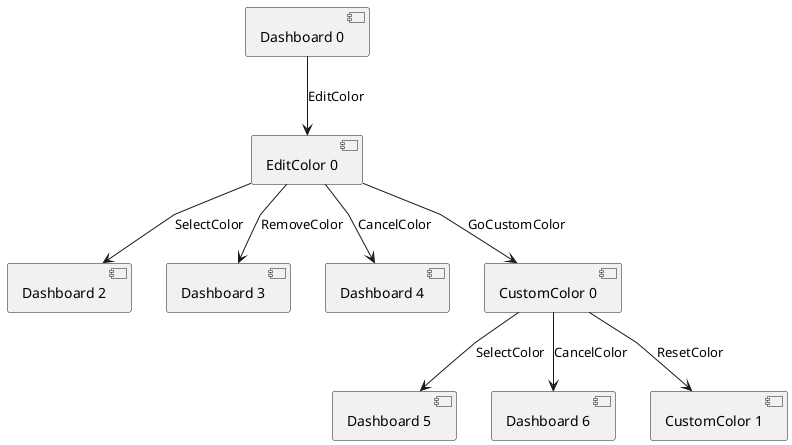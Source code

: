 @startuml
skinparam linetype polyline
[Dashboard 0] -d-> [EditColor 0] : EditColor

[EditColor 0] -d-> [Dashboard 2] : SelectColor
[EditColor 0] -d-> [Dashboard 3] : RemoveColor
[EditColor 0] -d-> [Dashboard 4] : CancelColor
[EditColor 0] -d-> [CustomColor 0] : GoCustomColor

[CustomColor 0] -d-> [Dashboard 5] : SelectColor
[CustomColor 0] -d-> [Dashboard 6] : CancelColor
[CustomColor 0] -d-> [CustomColor 1] : ResetColor
@enduml